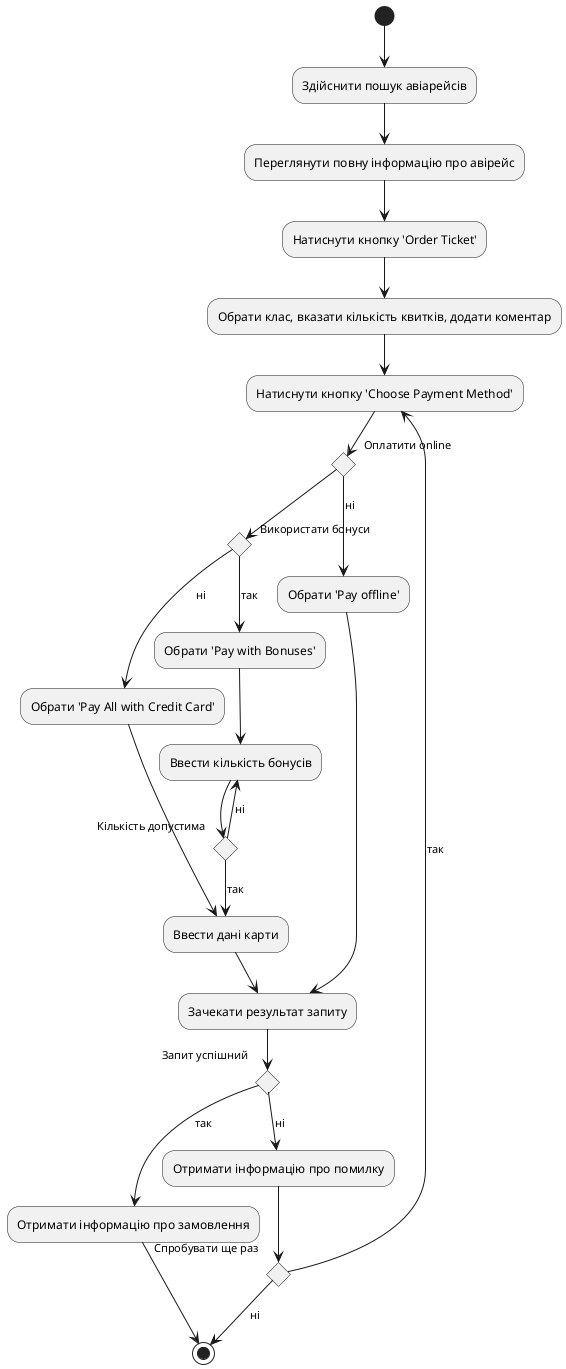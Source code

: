 @startuml AU3

!o = "Оплатити online"

(*) --> "Здійснити пошук авіарейсів"
--> "Переглянути повну інформацію про авірейс"
--> "Натиснути кнопку 'Order Ticket'"
--> "Обрати клас, вказати кількість квитків, додати коментар"
--> "Натиснути кнопку 'Choose Payment Method'"
if o then 
    if "Використати бонуси" then
        -->[ні] "Обрати 'Pay All with Credit Card'"
        -->"Ввести дані карти"
        -->"Зачекати результат запиту"
    else
        -->[так] "Обрати 'Pay with Bonuses'"
        -->"Ввести кількість бонусів"
        if "Кількість допустима" then
            -->[ні] "Ввести кількість бонусів"
        else
            -->[так] "Ввести дані карти"
        endif
    endif

else
    -->[ні] "Обрати 'Pay offline'"
    --> "Зачекати результат запиту"  
endif

if "Запит успішний" then
    -->[так] "Отримати інформацію про замовлення"
    --> (*)
else
    -->[ні] "Отримати інформацію про помилку"
    if "Спробувати ще раз" then
        -->[так] "Натиснути кнопку 'Choose Payment Method'"
    else
        -->[ні] (*)
    endif
endif

@enduml